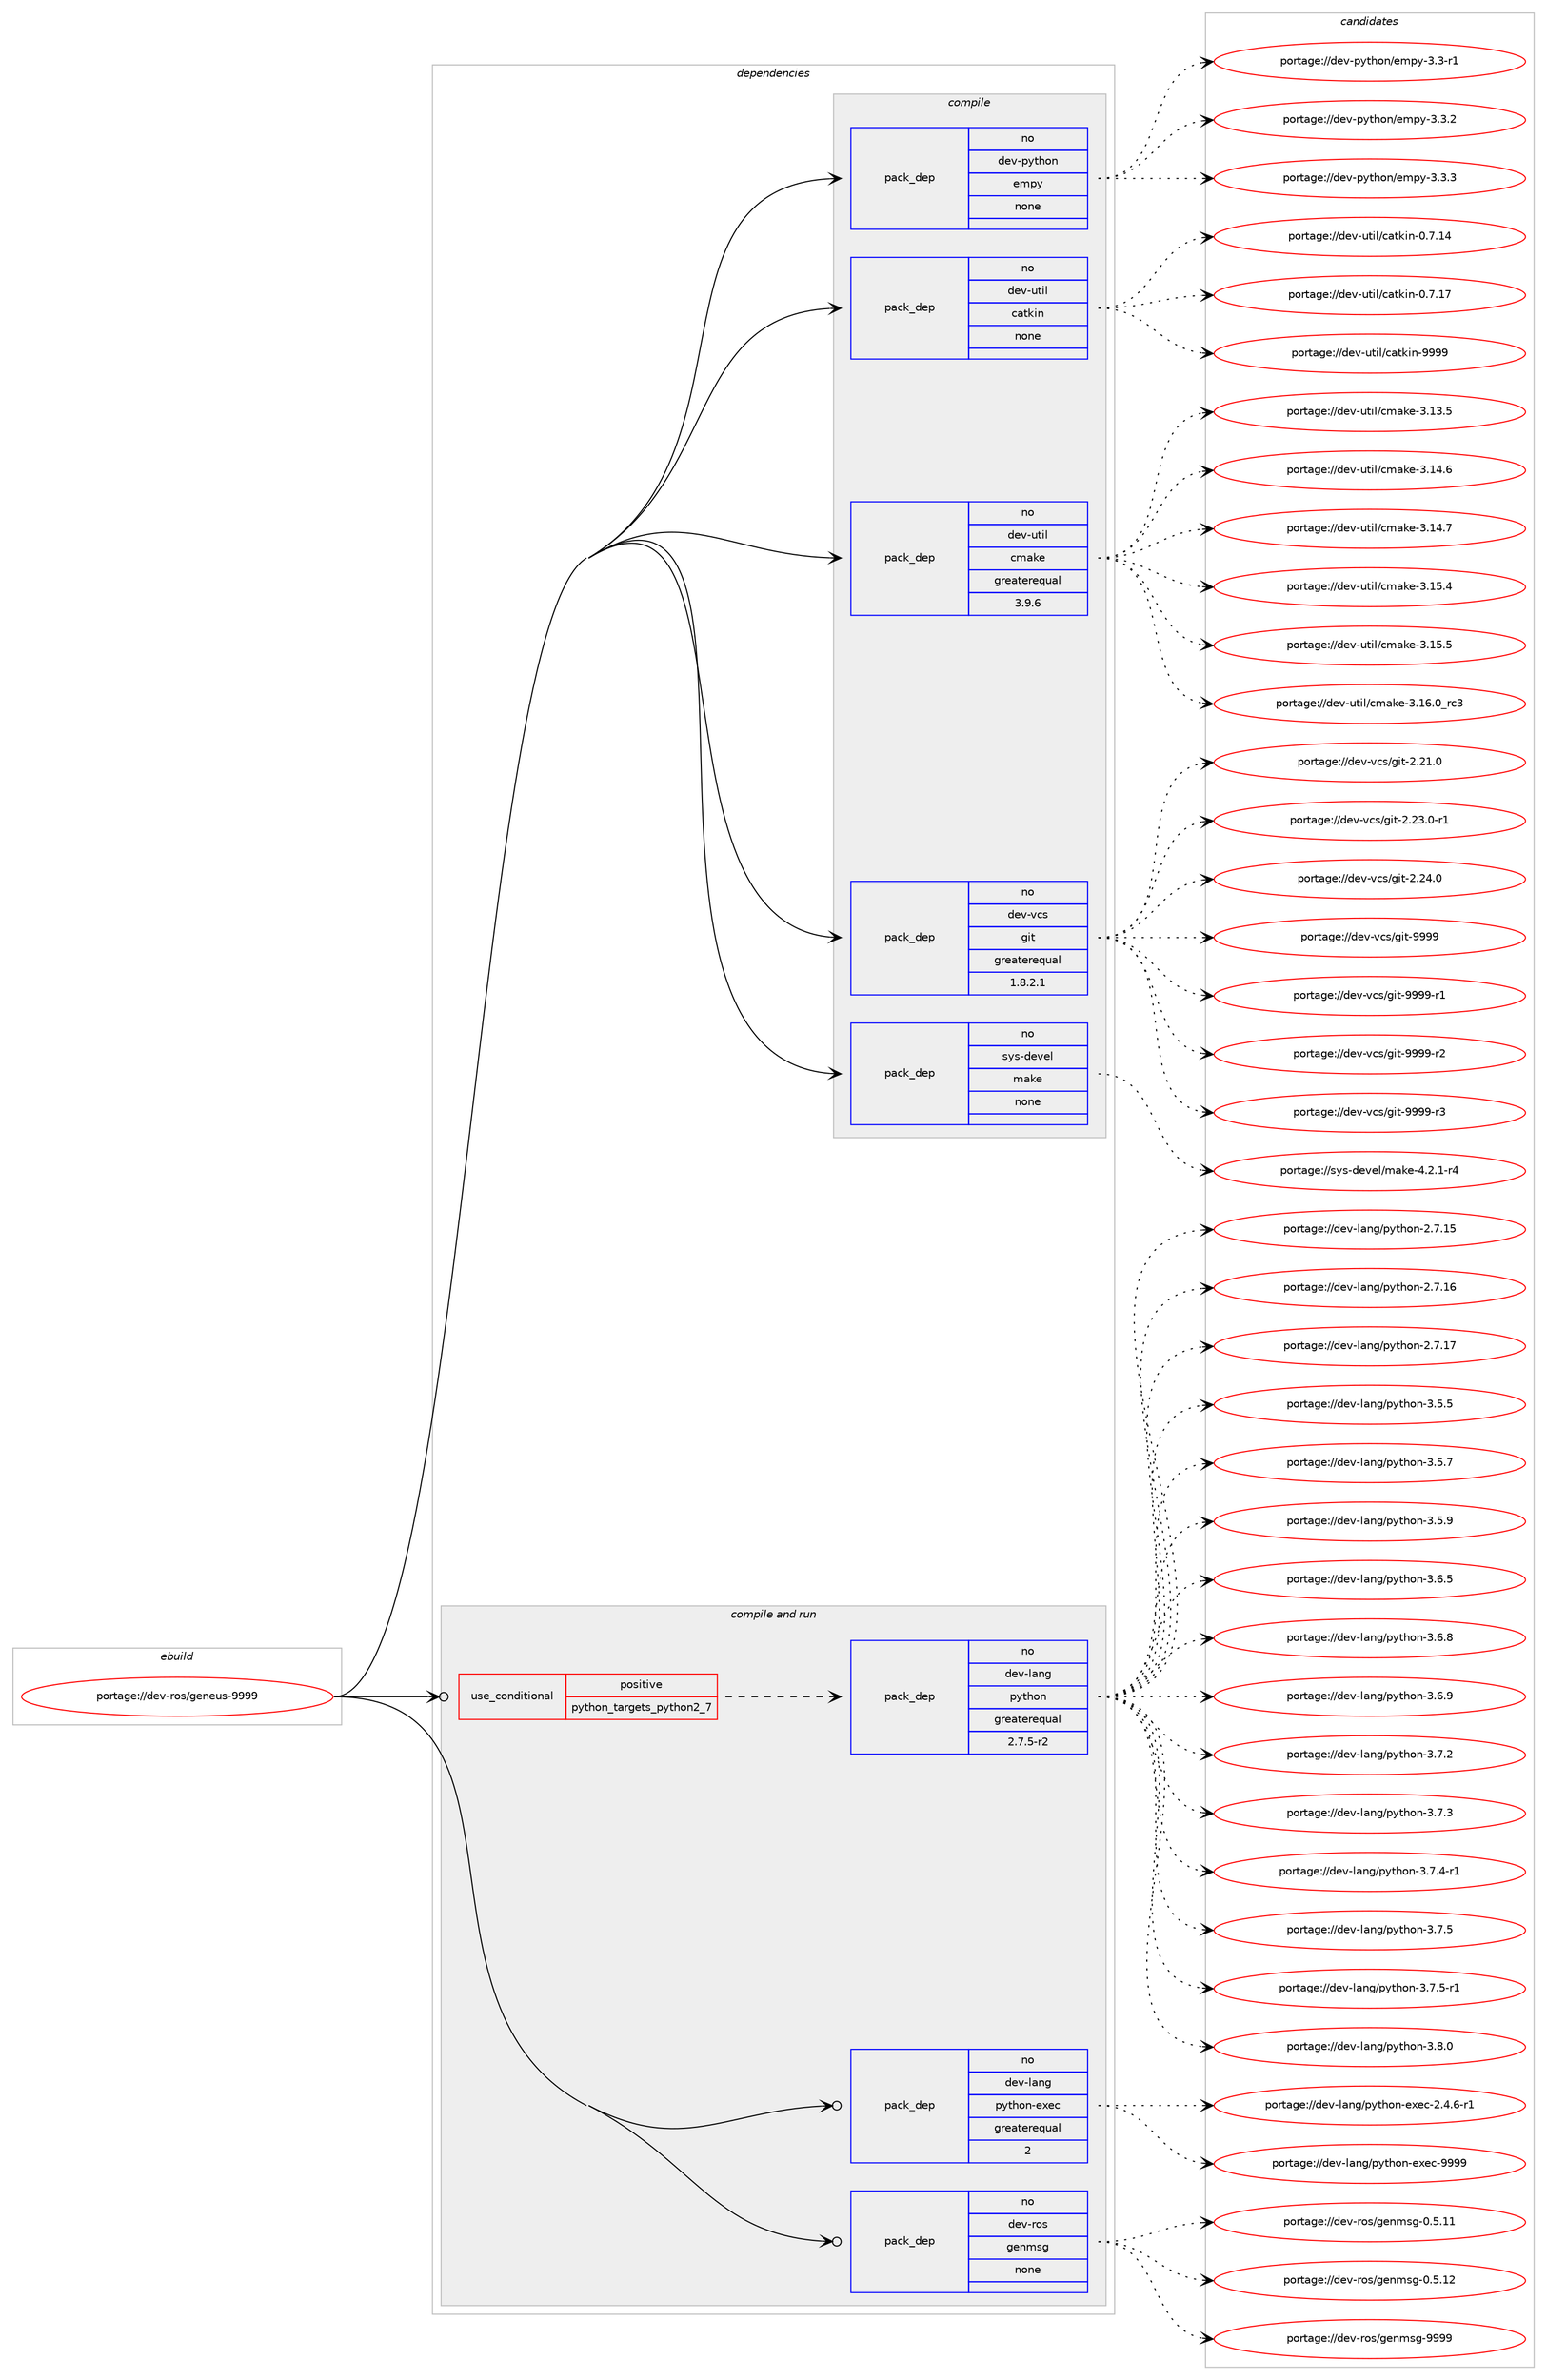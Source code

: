 digraph prolog {

# *************
# Graph options
# *************

newrank=true;
concentrate=true;
compound=true;
graph [rankdir=LR,fontname=Helvetica,fontsize=10,ranksep=1.5];#, ranksep=2.5, nodesep=0.2];
edge  [arrowhead=vee];
node  [fontname=Helvetica,fontsize=10];

# **********
# The ebuild
# **********

subgraph cluster_leftcol {
color=gray;
rank=same;
label=<<i>ebuild</i>>;
id [label="portage://dev-ros/geneus-9999", color=red, width=4, href="../dev-ros/geneus-9999.svg"];
}

# ****************
# The dependencies
# ****************

subgraph cluster_midcol {
color=gray;
label=<<i>dependencies</i>>;
subgraph cluster_compile {
fillcolor="#eeeeee";
style=filled;
label=<<i>compile</i>>;
subgraph pack141735 {
dependency187805 [label=<<TABLE BORDER="0" CELLBORDER="1" CELLSPACING="0" CELLPADDING="4" WIDTH="220"><TR><TD ROWSPAN="6" CELLPADDING="30">pack_dep</TD></TR><TR><TD WIDTH="110">no</TD></TR><TR><TD>dev-python</TD></TR><TR><TD>empy</TD></TR><TR><TD>none</TD></TR><TR><TD></TD></TR></TABLE>>, shape=none, color=blue];
}
id:e -> dependency187805:w [weight=20,style="solid",arrowhead="vee"];
subgraph pack141736 {
dependency187806 [label=<<TABLE BORDER="0" CELLBORDER="1" CELLSPACING="0" CELLPADDING="4" WIDTH="220"><TR><TD ROWSPAN="6" CELLPADDING="30">pack_dep</TD></TR><TR><TD WIDTH="110">no</TD></TR><TR><TD>dev-util</TD></TR><TR><TD>catkin</TD></TR><TR><TD>none</TD></TR><TR><TD></TD></TR></TABLE>>, shape=none, color=blue];
}
id:e -> dependency187806:w [weight=20,style="solid",arrowhead="vee"];
subgraph pack141737 {
dependency187807 [label=<<TABLE BORDER="0" CELLBORDER="1" CELLSPACING="0" CELLPADDING="4" WIDTH="220"><TR><TD ROWSPAN="6" CELLPADDING="30">pack_dep</TD></TR><TR><TD WIDTH="110">no</TD></TR><TR><TD>dev-util</TD></TR><TR><TD>cmake</TD></TR><TR><TD>greaterequal</TD></TR><TR><TD>3.9.6</TD></TR></TABLE>>, shape=none, color=blue];
}
id:e -> dependency187807:w [weight=20,style="solid",arrowhead="vee"];
subgraph pack141738 {
dependency187808 [label=<<TABLE BORDER="0" CELLBORDER="1" CELLSPACING="0" CELLPADDING="4" WIDTH="220"><TR><TD ROWSPAN="6" CELLPADDING="30">pack_dep</TD></TR><TR><TD WIDTH="110">no</TD></TR><TR><TD>dev-vcs</TD></TR><TR><TD>git</TD></TR><TR><TD>greaterequal</TD></TR><TR><TD>1.8.2.1</TD></TR></TABLE>>, shape=none, color=blue];
}
id:e -> dependency187808:w [weight=20,style="solid",arrowhead="vee"];
subgraph pack141739 {
dependency187809 [label=<<TABLE BORDER="0" CELLBORDER="1" CELLSPACING="0" CELLPADDING="4" WIDTH="220"><TR><TD ROWSPAN="6" CELLPADDING="30">pack_dep</TD></TR><TR><TD WIDTH="110">no</TD></TR><TR><TD>sys-devel</TD></TR><TR><TD>make</TD></TR><TR><TD>none</TD></TR><TR><TD></TD></TR></TABLE>>, shape=none, color=blue];
}
id:e -> dependency187809:w [weight=20,style="solid",arrowhead="vee"];
}
subgraph cluster_compileandrun {
fillcolor="#eeeeee";
style=filled;
label=<<i>compile and run</i>>;
subgraph cond42642 {
dependency187810 [label=<<TABLE BORDER="0" CELLBORDER="1" CELLSPACING="0" CELLPADDING="4"><TR><TD ROWSPAN="3" CELLPADDING="10">use_conditional</TD></TR><TR><TD>positive</TD></TR><TR><TD>python_targets_python2_7</TD></TR></TABLE>>, shape=none, color=red];
subgraph pack141740 {
dependency187811 [label=<<TABLE BORDER="0" CELLBORDER="1" CELLSPACING="0" CELLPADDING="4" WIDTH="220"><TR><TD ROWSPAN="6" CELLPADDING="30">pack_dep</TD></TR><TR><TD WIDTH="110">no</TD></TR><TR><TD>dev-lang</TD></TR><TR><TD>python</TD></TR><TR><TD>greaterequal</TD></TR><TR><TD>2.7.5-r2</TD></TR></TABLE>>, shape=none, color=blue];
}
dependency187810:e -> dependency187811:w [weight=20,style="dashed",arrowhead="vee"];
}
id:e -> dependency187810:w [weight=20,style="solid",arrowhead="odotvee"];
subgraph pack141741 {
dependency187812 [label=<<TABLE BORDER="0" CELLBORDER="1" CELLSPACING="0" CELLPADDING="4" WIDTH="220"><TR><TD ROWSPAN="6" CELLPADDING="30">pack_dep</TD></TR><TR><TD WIDTH="110">no</TD></TR><TR><TD>dev-lang</TD></TR><TR><TD>python-exec</TD></TR><TR><TD>greaterequal</TD></TR><TR><TD>2</TD></TR></TABLE>>, shape=none, color=blue];
}
id:e -> dependency187812:w [weight=20,style="solid",arrowhead="odotvee"];
subgraph pack141742 {
dependency187813 [label=<<TABLE BORDER="0" CELLBORDER="1" CELLSPACING="0" CELLPADDING="4" WIDTH="220"><TR><TD ROWSPAN="6" CELLPADDING="30">pack_dep</TD></TR><TR><TD WIDTH="110">no</TD></TR><TR><TD>dev-ros</TD></TR><TR><TD>genmsg</TD></TR><TR><TD>none</TD></TR><TR><TD></TD></TR></TABLE>>, shape=none, color=blue];
}
id:e -> dependency187813:w [weight=20,style="solid",arrowhead="odotvee"];
}
subgraph cluster_run {
fillcolor="#eeeeee";
style=filled;
label=<<i>run</i>>;
}
}

# **************
# The candidates
# **************

subgraph cluster_choices {
rank=same;
color=gray;
label=<<i>candidates</i>>;

subgraph choice141735 {
color=black;
nodesep=1;
choiceportage1001011184511212111610411111047101109112121455146514511449 [label="portage://dev-python/empy-3.3-r1", color=red, width=4,href="../dev-python/empy-3.3-r1.svg"];
choiceportage1001011184511212111610411111047101109112121455146514650 [label="portage://dev-python/empy-3.3.2", color=red, width=4,href="../dev-python/empy-3.3.2.svg"];
choiceportage1001011184511212111610411111047101109112121455146514651 [label="portage://dev-python/empy-3.3.3", color=red, width=4,href="../dev-python/empy-3.3.3.svg"];
dependency187805:e -> choiceportage1001011184511212111610411111047101109112121455146514511449:w [style=dotted,weight="100"];
dependency187805:e -> choiceportage1001011184511212111610411111047101109112121455146514650:w [style=dotted,weight="100"];
dependency187805:e -> choiceportage1001011184511212111610411111047101109112121455146514651:w [style=dotted,weight="100"];
}
subgraph choice141736 {
color=black;
nodesep=1;
choiceportage1001011184511711610510847999711610710511045484655464952 [label="portage://dev-util/catkin-0.7.14", color=red, width=4,href="../dev-util/catkin-0.7.14.svg"];
choiceportage1001011184511711610510847999711610710511045484655464955 [label="portage://dev-util/catkin-0.7.17", color=red, width=4,href="../dev-util/catkin-0.7.17.svg"];
choiceportage100101118451171161051084799971161071051104557575757 [label="portage://dev-util/catkin-9999", color=red, width=4,href="../dev-util/catkin-9999.svg"];
dependency187806:e -> choiceportage1001011184511711610510847999711610710511045484655464952:w [style=dotted,weight="100"];
dependency187806:e -> choiceportage1001011184511711610510847999711610710511045484655464955:w [style=dotted,weight="100"];
dependency187806:e -> choiceportage100101118451171161051084799971161071051104557575757:w [style=dotted,weight="100"];
}
subgraph choice141737 {
color=black;
nodesep=1;
choiceportage1001011184511711610510847991099710710145514649514653 [label="portage://dev-util/cmake-3.13.5", color=red, width=4,href="../dev-util/cmake-3.13.5.svg"];
choiceportage1001011184511711610510847991099710710145514649524654 [label="portage://dev-util/cmake-3.14.6", color=red, width=4,href="../dev-util/cmake-3.14.6.svg"];
choiceportage1001011184511711610510847991099710710145514649524655 [label="portage://dev-util/cmake-3.14.7", color=red, width=4,href="../dev-util/cmake-3.14.7.svg"];
choiceportage1001011184511711610510847991099710710145514649534652 [label="portage://dev-util/cmake-3.15.4", color=red, width=4,href="../dev-util/cmake-3.15.4.svg"];
choiceportage1001011184511711610510847991099710710145514649534653 [label="portage://dev-util/cmake-3.15.5", color=red, width=4,href="../dev-util/cmake-3.15.5.svg"];
choiceportage1001011184511711610510847991099710710145514649544648951149951 [label="portage://dev-util/cmake-3.16.0_rc3", color=red, width=4,href="../dev-util/cmake-3.16.0_rc3.svg"];
dependency187807:e -> choiceportage1001011184511711610510847991099710710145514649514653:w [style=dotted,weight="100"];
dependency187807:e -> choiceportage1001011184511711610510847991099710710145514649524654:w [style=dotted,weight="100"];
dependency187807:e -> choiceportage1001011184511711610510847991099710710145514649524655:w [style=dotted,weight="100"];
dependency187807:e -> choiceportage1001011184511711610510847991099710710145514649534652:w [style=dotted,weight="100"];
dependency187807:e -> choiceportage1001011184511711610510847991099710710145514649534653:w [style=dotted,weight="100"];
dependency187807:e -> choiceportage1001011184511711610510847991099710710145514649544648951149951:w [style=dotted,weight="100"];
}
subgraph choice141738 {
color=black;
nodesep=1;
choiceportage10010111845118991154710310511645504650494648 [label="portage://dev-vcs/git-2.21.0", color=red, width=4,href="../dev-vcs/git-2.21.0.svg"];
choiceportage100101118451189911547103105116455046505146484511449 [label="portage://dev-vcs/git-2.23.0-r1", color=red, width=4,href="../dev-vcs/git-2.23.0-r1.svg"];
choiceportage10010111845118991154710310511645504650524648 [label="portage://dev-vcs/git-2.24.0", color=red, width=4,href="../dev-vcs/git-2.24.0.svg"];
choiceportage1001011184511899115471031051164557575757 [label="portage://dev-vcs/git-9999", color=red, width=4,href="../dev-vcs/git-9999.svg"];
choiceportage10010111845118991154710310511645575757574511449 [label="portage://dev-vcs/git-9999-r1", color=red, width=4,href="../dev-vcs/git-9999-r1.svg"];
choiceportage10010111845118991154710310511645575757574511450 [label="portage://dev-vcs/git-9999-r2", color=red, width=4,href="../dev-vcs/git-9999-r2.svg"];
choiceportage10010111845118991154710310511645575757574511451 [label="portage://dev-vcs/git-9999-r3", color=red, width=4,href="../dev-vcs/git-9999-r3.svg"];
dependency187808:e -> choiceportage10010111845118991154710310511645504650494648:w [style=dotted,weight="100"];
dependency187808:e -> choiceportage100101118451189911547103105116455046505146484511449:w [style=dotted,weight="100"];
dependency187808:e -> choiceportage10010111845118991154710310511645504650524648:w [style=dotted,weight="100"];
dependency187808:e -> choiceportage1001011184511899115471031051164557575757:w [style=dotted,weight="100"];
dependency187808:e -> choiceportage10010111845118991154710310511645575757574511449:w [style=dotted,weight="100"];
dependency187808:e -> choiceportage10010111845118991154710310511645575757574511450:w [style=dotted,weight="100"];
dependency187808:e -> choiceportage10010111845118991154710310511645575757574511451:w [style=dotted,weight="100"];
}
subgraph choice141739 {
color=black;
nodesep=1;
choiceportage1151211154510010111810110847109971071014552465046494511452 [label="portage://sys-devel/make-4.2.1-r4", color=red, width=4,href="../sys-devel/make-4.2.1-r4.svg"];
dependency187809:e -> choiceportage1151211154510010111810110847109971071014552465046494511452:w [style=dotted,weight="100"];
}
subgraph choice141740 {
color=black;
nodesep=1;
choiceportage10010111845108971101034711212111610411111045504655464953 [label="portage://dev-lang/python-2.7.15", color=red, width=4,href="../dev-lang/python-2.7.15.svg"];
choiceportage10010111845108971101034711212111610411111045504655464954 [label="portage://dev-lang/python-2.7.16", color=red, width=4,href="../dev-lang/python-2.7.16.svg"];
choiceportage10010111845108971101034711212111610411111045504655464955 [label="portage://dev-lang/python-2.7.17", color=red, width=4,href="../dev-lang/python-2.7.17.svg"];
choiceportage100101118451089711010347112121116104111110455146534653 [label="portage://dev-lang/python-3.5.5", color=red, width=4,href="../dev-lang/python-3.5.5.svg"];
choiceportage100101118451089711010347112121116104111110455146534655 [label="portage://dev-lang/python-3.5.7", color=red, width=4,href="../dev-lang/python-3.5.7.svg"];
choiceportage100101118451089711010347112121116104111110455146534657 [label="portage://dev-lang/python-3.5.9", color=red, width=4,href="../dev-lang/python-3.5.9.svg"];
choiceportage100101118451089711010347112121116104111110455146544653 [label="portage://dev-lang/python-3.6.5", color=red, width=4,href="../dev-lang/python-3.6.5.svg"];
choiceportage100101118451089711010347112121116104111110455146544656 [label="portage://dev-lang/python-3.6.8", color=red, width=4,href="../dev-lang/python-3.6.8.svg"];
choiceportage100101118451089711010347112121116104111110455146544657 [label="portage://dev-lang/python-3.6.9", color=red, width=4,href="../dev-lang/python-3.6.9.svg"];
choiceportage100101118451089711010347112121116104111110455146554650 [label="portage://dev-lang/python-3.7.2", color=red, width=4,href="../dev-lang/python-3.7.2.svg"];
choiceportage100101118451089711010347112121116104111110455146554651 [label="portage://dev-lang/python-3.7.3", color=red, width=4,href="../dev-lang/python-3.7.3.svg"];
choiceportage1001011184510897110103471121211161041111104551465546524511449 [label="portage://dev-lang/python-3.7.4-r1", color=red, width=4,href="../dev-lang/python-3.7.4-r1.svg"];
choiceportage100101118451089711010347112121116104111110455146554653 [label="portage://dev-lang/python-3.7.5", color=red, width=4,href="../dev-lang/python-3.7.5.svg"];
choiceportage1001011184510897110103471121211161041111104551465546534511449 [label="portage://dev-lang/python-3.7.5-r1", color=red, width=4,href="../dev-lang/python-3.7.5-r1.svg"];
choiceportage100101118451089711010347112121116104111110455146564648 [label="portage://dev-lang/python-3.8.0", color=red, width=4,href="../dev-lang/python-3.8.0.svg"];
dependency187811:e -> choiceportage10010111845108971101034711212111610411111045504655464953:w [style=dotted,weight="100"];
dependency187811:e -> choiceportage10010111845108971101034711212111610411111045504655464954:w [style=dotted,weight="100"];
dependency187811:e -> choiceportage10010111845108971101034711212111610411111045504655464955:w [style=dotted,weight="100"];
dependency187811:e -> choiceportage100101118451089711010347112121116104111110455146534653:w [style=dotted,weight="100"];
dependency187811:e -> choiceportage100101118451089711010347112121116104111110455146534655:w [style=dotted,weight="100"];
dependency187811:e -> choiceportage100101118451089711010347112121116104111110455146534657:w [style=dotted,weight="100"];
dependency187811:e -> choiceportage100101118451089711010347112121116104111110455146544653:w [style=dotted,weight="100"];
dependency187811:e -> choiceportage100101118451089711010347112121116104111110455146544656:w [style=dotted,weight="100"];
dependency187811:e -> choiceportage100101118451089711010347112121116104111110455146544657:w [style=dotted,weight="100"];
dependency187811:e -> choiceportage100101118451089711010347112121116104111110455146554650:w [style=dotted,weight="100"];
dependency187811:e -> choiceportage100101118451089711010347112121116104111110455146554651:w [style=dotted,weight="100"];
dependency187811:e -> choiceportage1001011184510897110103471121211161041111104551465546524511449:w [style=dotted,weight="100"];
dependency187811:e -> choiceportage100101118451089711010347112121116104111110455146554653:w [style=dotted,weight="100"];
dependency187811:e -> choiceportage1001011184510897110103471121211161041111104551465546534511449:w [style=dotted,weight="100"];
dependency187811:e -> choiceportage100101118451089711010347112121116104111110455146564648:w [style=dotted,weight="100"];
}
subgraph choice141741 {
color=black;
nodesep=1;
choiceportage10010111845108971101034711212111610411111045101120101994550465246544511449 [label="portage://dev-lang/python-exec-2.4.6-r1", color=red, width=4,href="../dev-lang/python-exec-2.4.6-r1.svg"];
choiceportage10010111845108971101034711212111610411111045101120101994557575757 [label="portage://dev-lang/python-exec-9999", color=red, width=4,href="../dev-lang/python-exec-9999.svg"];
dependency187812:e -> choiceportage10010111845108971101034711212111610411111045101120101994550465246544511449:w [style=dotted,weight="100"];
dependency187812:e -> choiceportage10010111845108971101034711212111610411111045101120101994557575757:w [style=dotted,weight="100"];
}
subgraph choice141742 {
color=black;
nodesep=1;
choiceportage100101118451141111154710310111010911510345484653464949 [label="portage://dev-ros/genmsg-0.5.11", color=red, width=4,href="../dev-ros/genmsg-0.5.11.svg"];
choiceportage100101118451141111154710310111010911510345484653464950 [label="portage://dev-ros/genmsg-0.5.12", color=red, width=4,href="../dev-ros/genmsg-0.5.12.svg"];
choiceportage10010111845114111115471031011101091151034557575757 [label="portage://dev-ros/genmsg-9999", color=red, width=4,href="../dev-ros/genmsg-9999.svg"];
dependency187813:e -> choiceportage100101118451141111154710310111010911510345484653464949:w [style=dotted,weight="100"];
dependency187813:e -> choiceportage100101118451141111154710310111010911510345484653464950:w [style=dotted,weight="100"];
dependency187813:e -> choiceportage10010111845114111115471031011101091151034557575757:w [style=dotted,weight="100"];
}
}

}
